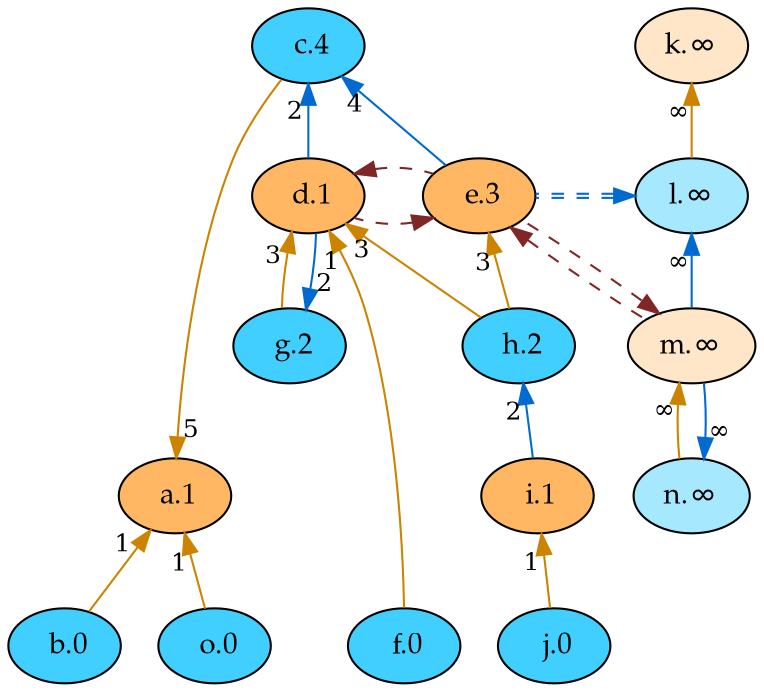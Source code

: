 digraph {
    rankdir="TB"
    node [style=filled fontname="Palatino" fontsize=14]
    node [fillcolor="#40cfff"]
    b [label=" b.0"]
    f [label=" f.0"]
    j [label=" j.0"]
    o [label=" o.0"]
    g [label=" g.2"]
    h [label=" h.2"]
    c [label=" c.4"]
    node [fillcolor="#a6e9ff"]
    l [label="l.∞"]
    n [label="n.∞"]
    node [fillcolor="#ffb763"]
    i [label=" i.1"]
    d [label=" d.1"]
    a [label=" a.1"]
    e [label=" e.3"]
    node [fillcolor="#ffe6c9"]
    k [label="k.∞"]
    m [label="m.∞"]
    edge[labeldistance=1.5 fontsize=12]
    edge [color="#cc8400" style="solid" dir="back" taillabel="∞"]
          k -> l 
          m -> n 
    edge [color="#006ad1" style="solid" dir="back" taillabel="∞"]
          l -> m 
          n -> m 
    edge [color="#cc8400" style="solid" dir="back" taillabel="1"]
          a -> b 
          d -> f 
          i -> j 
          a -> o 
    edge [color="#cc8400" style="solid" dir="back" taillabel="3"]
          e -> h 
          d -> g 
          d -> h 
    edge [color="#cc8400" style="solid" dir="back" taillabel="5"]
          a -> c 
    edge [color="#006ad1" style="solid" dir="back" taillabel="2"]
          c -> d 
          g -> d 
          h -> i 
    edge [color="#006ad1" style="solid" dir="back" taillabel="4"]
          c -> e 
    edge [color="#006ad1:#006ad1" style="dashed" dir="back" taillabel="" constraint=false]
          l -> e 
    edge [color="#7f2626" style="dashed" dir="back" taillabel="" constraint=false]
          e -> m 
          e -> d 
          d -> e 
          m -> e 
    {rank = max b f j o}
    {rank = min c}
}
